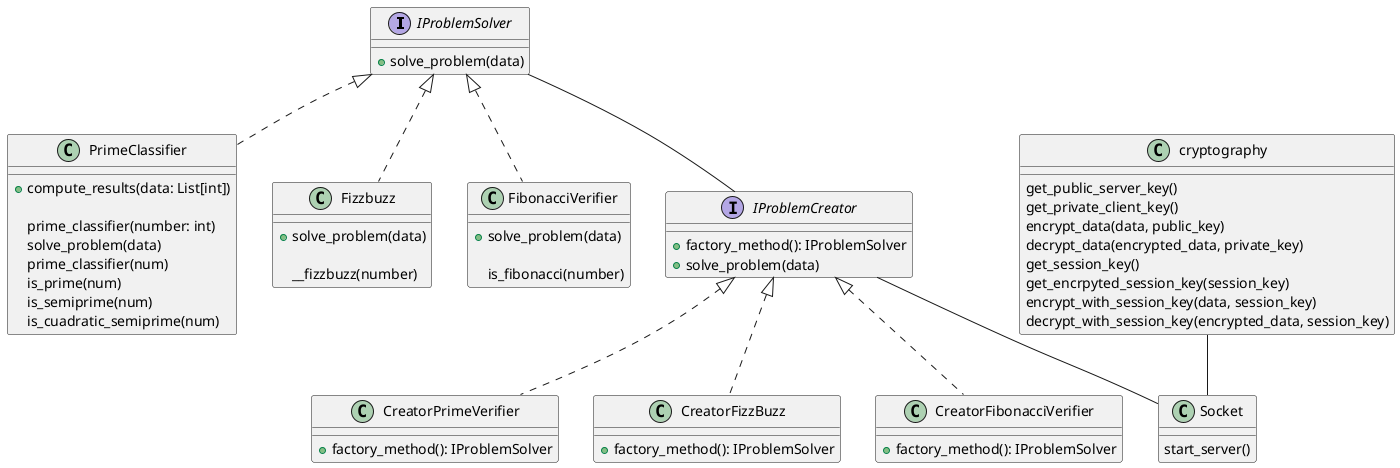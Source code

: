 @startuml
interface IProblemSolver {
    + solve_problem(data)
}

class PrimeClassifier  {
    + compute_results(data: List[int])
    
prime_classifier(number: int)
solve_problem(data)
prime_classifier(num)
is_prime(num)
is_semiprime(num)
is_cuadratic_semiprime(num)
}

class Fizzbuzz  {
    + solve_problem(data)
    
__fizzbuzz(number)
}

class FibonacciVerifier  {
    + solve_problem(data)
    
is_fibonacci(number)
}

interface IProblemCreator {
    + factory_method(): IProblemSolver
    + solve_problem(data)
}

class CreatorPrimeVerifier {
    + factory_method(): IProblemSolver
}

class CreatorFizzBuzz  {
    + factory_method(): IProblemSolver
}

class CreatorFibonacciVerifier  {
    + factory_method(): IProblemSolver
}


class cryptography{
    get_public_server_key()
    get_private_client_key()
    encrypt_data(data, public_key)
    decrypt_data(encrypted_data, private_key)
    get_session_key()
    get_encrpyted_session_key(session_key)
encrypt_with_session_key(data, session_key)
   decrypt_with_session_key(encrypted_data, session_key)

}


class Socket {
    
    start_server()

}
IProblemSolver -- IProblemCreator

IProblemCreator -- Socket

cryptography -- Socket

IProblemSolver <|.. PrimeClassifier
IProblemSolver <|.. Fizzbuzz
IProblemSolver <|.. FibonacciVerifier

IProblemCreator <|.. CreatorPrimeVerifier
IProblemCreator <|.. CreatorFizzBuzz
IProblemCreator <|.. CreatorFibonacciVerifier
@enduml